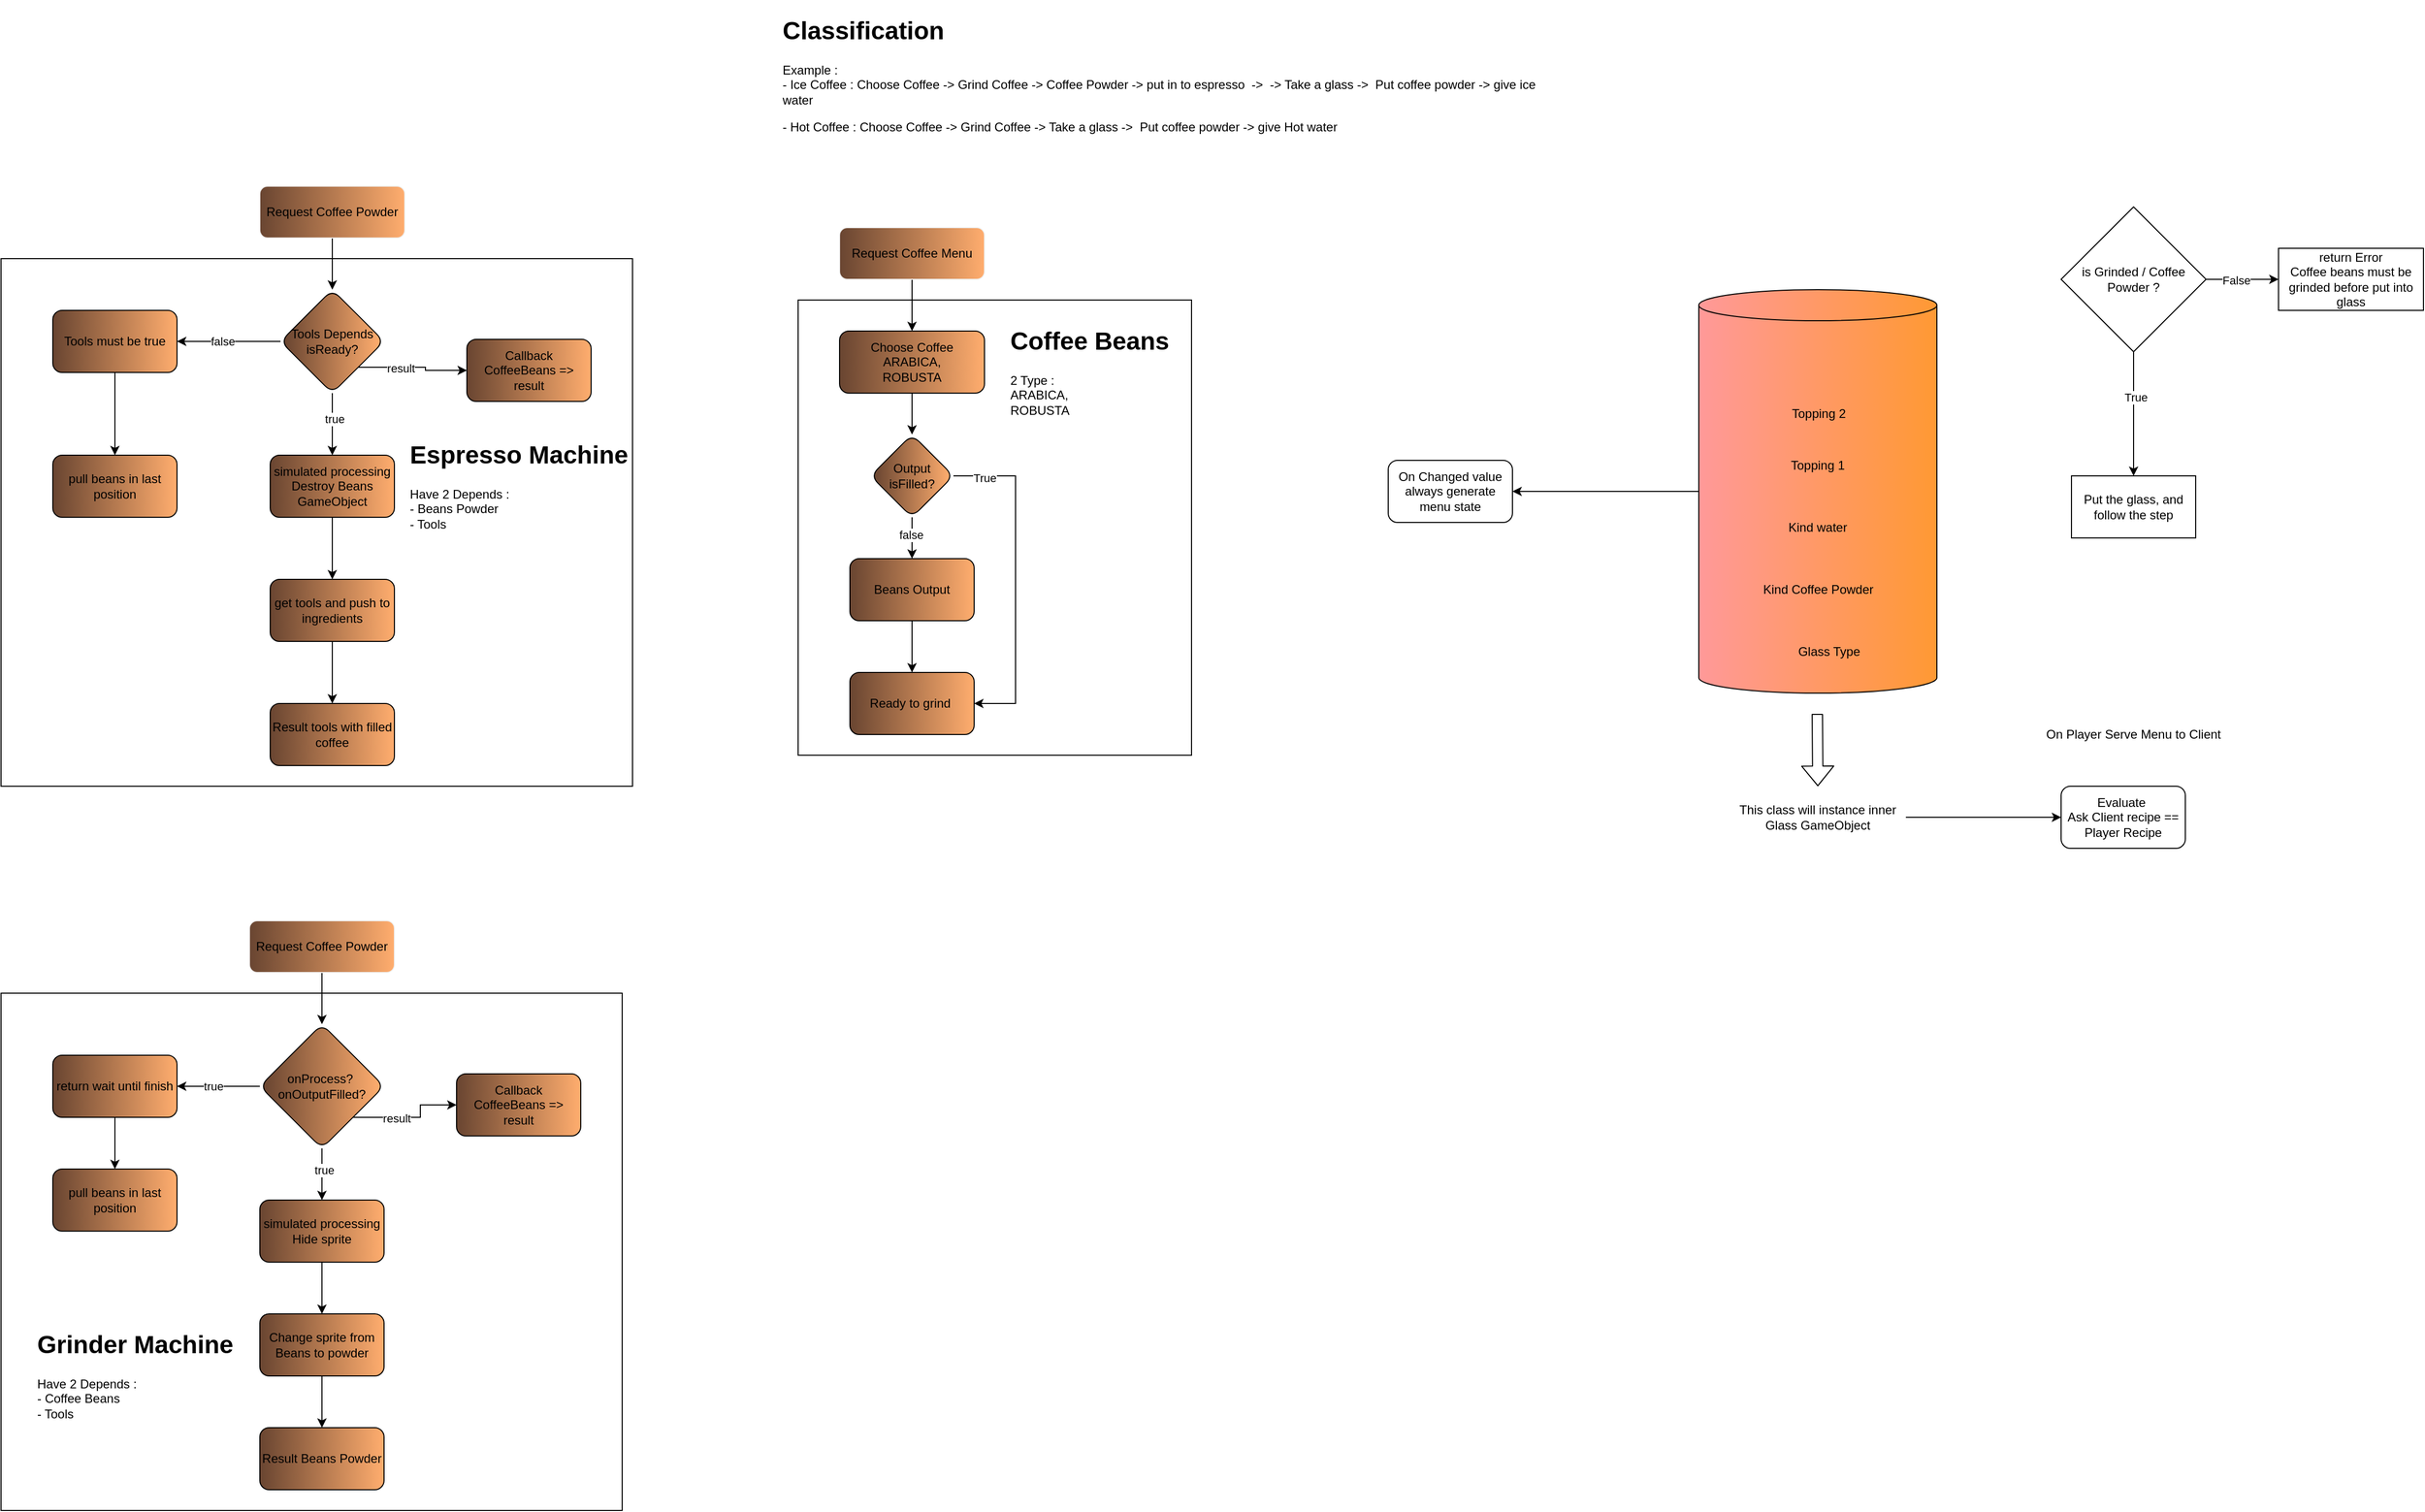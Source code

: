 <mxfile version="14.9.6" type="device"><diagram id="chTrPEt0-uAZ_VDFvn5O" name="Page-1"><mxGraphModel dx="2688" dy="729" grid="1" gridSize="10" guides="1" tooltips="1" connect="1" arrows="1" fold="1" page="1" pageScale="1" pageWidth="850" pageHeight="1100" math="0" shadow="0"><root><mxCell id="0"/><mxCell id="1" parent="0"/><mxCell id="ARhvlk_ndTlMHeD3g9b5-39" value="" style="rounded=0;whiteSpace=wrap;html=1;gradientDirection=west;" vertex="1" parent="1"><mxGeometry x="-780" y="300" width="380" height="440" as="geometry"/></mxCell><mxCell id="ARhvlk_ndTlMHeD3g9b5-1" value="&lt;h1&gt;Classification&lt;/h1&gt;&lt;p&gt;Example :&amp;nbsp;&lt;br&gt;- Ice Coffee : Choose Coffee -&amp;gt; Grind Coffee -&amp;gt; Coffee Powder -&amp;gt; put in to espresso&amp;nbsp; -&amp;gt;&amp;nbsp; -&amp;gt; Take a glass -&amp;gt;&amp;nbsp; Put coffee powder -&amp;gt; give ice water&lt;/p&gt;&lt;p&gt;- Hot Coffee : Choose Coffee -&amp;gt; Grind Coffee -&amp;gt; Take a glass -&amp;gt;&amp;nbsp; Put coffee powder -&amp;gt; give Hot water&lt;br&gt;&lt;/p&gt;" style="text;html=1;strokeColor=none;fillColor=none;spacing=5;spacingTop=-20;whiteSpace=wrap;overflow=hidden;rounded=0;" vertex="1" parent="1"><mxGeometry x="-800" y="20" width="750" height="120" as="geometry"/></mxCell><mxCell id="ARhvlk_ndTlMHeD3g9b5-26" style="edgeStyle=orthogonalEdgeStyle;rounded=0;orthogonalLoop=1;jettySize=auto;html=1;exitX=0;exitY=0.5;exitDx=0;exitDy=0;exitPerimeter=0;entryX=1;entryY=0.5;entryDx=0;entryDy=0;" edge="1" parent="1" source="ARhvlk_ndTlMHeD3g9b5-2" target="ARhvlk_ndTlMHeD3g9b5-24"><mxGeometry relative="1" as="geometry"/></mxCell><mxCell id="ARhvlk_ndTlMHeD3g9b5-2" value="" style="shape=cylinder3;whiteSpace=wrap;html=1;boundedLbl=1;backgroundOutline=1;size=15;gradientDirection=west;gradientColor=#FF9999;fillColor=#FF9933;" vertex="1" parent="1"><mxGeometry x="90" y="290" width="230" height="390" as="geometry"/></mxCell><mxCell id="ARhvlk_ndTlMHeD3g9b5-3" value="Kind Coffee Powder" style="text;html=1;strokeColor=none;fillColor=none;align=center;verticalAlign=middle;whiteSpace=wrap;rounded=0;" vertex="1" parent="1"><mxGeometry x="142.5" y="570" width="125" height="20" as="geometry"/></mxCell><mxCell id="ARhvlk_ndTlMHeD3g9b5-4" value="Kind water" style="text;html=1;strokeColor=none;fillColor=none;align=center;verticalAlign=middle;whiteSpace=wrap;rounded=0;" vertex="1" parent="1"><mxGeometry x="160" y="510" width="90" height="20" as="geometry"/></mxCell><mxCell id="ARhvlk_ndTlMHeD3g9b5-5" value="Glass Type" style="text;html=1;strokeColor=none;fillColor=none;align=center;verticalAlign=middle;whiteSpace=wrap;rounded=0;" vertex="1" parent="1"><mxGeometry x="169" y="630" width="94" height="20" as="geometry"/></mxCell><mxCell id="ARhvlk_ndTlMHeD3g9b5-12" value="" style="edgeStyle=orthogonalEdgeStyle;rounded=0;orthogonalLoop=1;jettySize=auto;html=1;" edge="1" parent="1" source="ARhvlk_ndTlMHeD3g9b5-10" target="ARhvlk_ndTlMHeD3g9b5-11"><mxGeometry relative="1" as="geometry"/></mxCell><mxCell id="ARhvlk_ndTlMHeD3g9b5-13" value="False" style="edgeLabel;html=1;align=center;verticalAlign=middle;resizable=0;points=[];" vertex="1" connectable="0" parent="ARhvlk_ndTlMHeD3g9b5-12"><mxGeometry x="-0.171" y="-1" relative="1" as="geometry"><mxPoint as="offset"/></mxGeometry></mxCell><mxCell id="ARhvlk_ndTlMHeD3g9b5-15" value="" style="edgeStyle=orthogonalEdgeStyle;rounded=0;orthogonalLoop=1;jettySize=auto;html=1;" edge="1" parent="1" source="ARhvlk_ndTlMHeD3g9b5-10" target="ARhvlk_ndTlMHeD3g9b5-14"><mxGeometry relative="1" as="geometry"/></mxCell><mxCell id="ARhvlk_ndTlMHeD3g9b5-16" value="True" style="edgeLabel;html=1;align=center;verticalAlign=middle;resizable=0;points=[];" vertex="1" connectable="0" parent="ARhvlk_ndTlMHeD3g9b5-15"><mxGeometry x="-0.267" y="2" relative="1" as="geometry"><mxPoint as="offset"/></mxGeometry></mxCell><mxCell id="ARhvlk_ndTlMHeD3g9b5-10" value="&lt;span&gt;is Grinded / Coffee Powder ?&lt;/span&gt;" style="rhombus;whiteSpace=wrap;html=1;" vertex="1" parent="1"><mxGeometry x="440" y="210" width="140" height="140" as="geometry"/></mxCell><mxCell id="ARhvlk_ndTlMHeD3g9b5-11" value="return Error&lt;br&gt;Coffee beans must be grinded before put into glass" style="whiteSpace=wrap;html=1;" vertex="1" parent="1"><mxGeometry x="650" y="250" width="140" height="60" as="geometry"/></mxCell><mxCell id="ARhvlk_ndTlMHeD3g9b5-14" value="Put the glass, and follow the step" style="whiteSpace=wrap;html=1;" vertex="1" parent="1"><mxGeometry x="450" y="470" width="120" height="60" as="geometry"/></mxCell><mxCell id="ARhvlk_ndTlMHeD3g9b5-17" value="" style="shape=flexArrow;endArrow=classic;html=1;" edge="1" parent="1"><mxGeometry width="50" height="50" relative="1" as="geometry"><mxPoint x="204.5" y="700" as="sourcePoint"/><mxPoint x="205" y="770" as="targetPoint"/></mxGeometry></mxCell><mxCell id="ARhvlk_ndTlMHeD3g9b5-22" style="edgeStyle=orthogonalEdgeStyle;rounded=0;orthogonalLoop=1;jettySize=auto;html=1;" edge="1" parent="1" source="ARhvlk_ndTlMHeD3g9b5-18" target="ARhvlk_ndTlMHeD3g9b5-21"><mxGeometry relative="1" as="geometry"/></mxCell><mxCell id="ARhvlk_ndTlMHeD3g9b5-18" value="This class will instance inner Glass GameObject" style="text;html=1;strokeColor=none;fillColor=none;align=center;verticalAlign=middle;whiteSpace=wrap;rounded=0;" vertex="1" parent="1"><mxGeometry x="120" y="790" width="170" height="20" as="geometry"/></mxCell><mxCell id="ARhvlk_ndTlMHeD3g9b5-19" value="Topping 1" style="text;html=1;strokeColor=none;fillColor=none;align=center;verticalAlign=middle;whiteSpace=wrap;rounded=0;" vertex="1" parent="1"><mxGeometry x="160" y="450" width="90" height="20" as="geometry"/></mxCell><mxCell id="ARhvlk_ndTlMHeD3g9b5-20" value="Topping 2" style="text;html=1;strokeColor=none;fillColor=none;align=center;verticalAlign=middle;whiteSpace=wrap;rounded=0;" vertex="1" parent="1"><mxGeometry x="161" y="400" width="90" height="20" as="geometry"/></mxCell><mxCell id="ARhvlk_ndTlMHeD3g9b5-21" value="Evaluate&amp;nbsp;&lt;br&gt;Ask Client recipe == Player Recipe" style="rounded=1;whiteSpace=wrap;html=1;" vertex="1" parent="1"><mxGeometry x="440" y="770" width="120" height="60" as="geometry"/></mxCell><mxCell id="ARhvlk_ndTlMHeD3g9b5-23" value="On Player Serve Menu to Client" style="text;html=1;strokeColor=none;fillColor=none;align=center;verticalAlign=middle;whiteSpace=wrap;rounded=0;" vertex="1" parent="1"><mxGeometry x="415" y="710" width="190" height="20" as="geometry"/></mxCell><mxCell id="ARhvlk_ndTlMHeD3g9b5-24" value="" style="rounded=1;whiteSpace=wrap;html=1;" vertex="1" parent="1"><mxGeometry x="-210" y="455" width="120" height="60" as="geometry"/></mxCell><mxCell id="ARhvlk_ndTlMHeD3g9b5-27" value="On Changed value always generate menu state" style="text;html=1;strokeColor=none;fillColor=none;align=center;verticalAlign=middle;whiteSpace=wrap;rounded=0;" vertex="1" parent="1"><mxGeometry x="-210" y="475" width="120" height="20" as="geometry"/></mxCell><mxCell id="ARhvlk_ndTlMHeD3g9b5-32" value="" style="edgeStyle=orthogonalEdgeStyle;rounded=0;orthogonalLoop=1;jettySize=auto;html=1;" edge="1" parent="1" source="ARhvlk_ndTlMHeD3g9b5-30" target="ARhvlk_ndTlMHeD3g9b5-31"><mxGeometry relative="1" as="geometry"/></mxCell><mxCell id="ARhvlk_ndTlMHeD3g9b5-30" value="Request Coffee Menu" style="rounded=1;whiteSpace=wrap;html=1;strokeColor=#f0f0f0;gradientDirection=west;fillColor=#FFAD6E;gradientColor=#694531;" vertex="1" parent="1"><mxGeometry x="-740" y="230" width="140" height="50" as="geometry"/></mxCell><mxCell id="ARhvlk_ndTlMHeD3g9b5-41" value="" style="edgeStyle=orthogonalEdgeStyle;rounded=0;orthogonalLoop=1;jettySize=auto;html=1;" edge="1" parent="1" source="ARhvlk_ndTlMHeD3g9b5-31" target="ARhvlk_ndTlMHeD3g9b5-40"><mxGeometry relative="1" as="geometry"/></mxCell><mxCell id="ARhvlk_ndTlMHeD3g9b5-31" value="Choose Coffee&lt;br&gt;ARABICA,&lt;br&gt;ROBUSTA" style="whiteSpace=wrap;html=1;rounded=1;fillColor=#FFAD6E;gradientColor=#694531;gradientDirection=west;" vertex="1" parent="1"><mxGeometry x="-740" y="330" width="140" height="60" as="geometry"/></mxCell><mxCell id="ARhvlk_ndTlMHeD3g9b5-45" style="edgeStyle=orthogonalEdgeStyle;rounded=0;orthogonalLoop=1;jettySize=auto;html=1;entryX=0.5;entryY=0;entryDx=0;entryDy=0;" edge="1" parent="1" source="ARhvlk_ndTlMHeD3g9b5-33" target="ARhvlk_ndTlMHeD3g9b5-37"><mxGeometry relative="1" as="geometry"/></mxCell><mxCell id="ARhvlk_ndTlMHeD3g9b5-33" value="Beans Output" style="whiteSpace=wrap;html=1;rounded=1;fillColor=#FFAD6E;gradientColor=#694531;gradientDirection=west;" vertex="1" parent="1"><mxGeometry x="-730" y="550" width="120" height="60" as="geometry"/></mxCell><mxCell id="ARhvlk_ndTlMHeD3g9b5-37" value="Ready to grind&amp;nbsp;" style="whiteSpace=wrap;html=1;rounded=1;fillColor=#FFAD6E;gradientColor=#694531;gradientDirection=west;" vertex="1" parent="1"><mxGeometry x="-730" y="660" width="120" height="60" as="geometry"/></mxCell><mxCell id="ARhvlk_ndTlMHeD3g9b5-44" style="edgeStyle=orthogonalEdgeStyle;rounded=0;orthogonalLoop=1;jettySize=auto;html=1;entryX=0.5;entryY=0;entryDx=0;entryDy=0;" edge="1" parent="1" source="ARhvlk_ndTlMHeD3g9b5-40" target="ARhvlk_ndTlMHeD3g9b5-33"><mxGeometry relative="1" as="geometry"/></mxCell><mxCell id="ARhvlk_ndTlMHeD3g9b5-48" value="false" style="edgeLabel;html=1;align=center;verticalAlign=middle;resizable=0;points=[];" vertex="1" connectable="0" parent="ARhvlk_ndTlMHeD3g9b5-44"><mxGeometry x="-0.158" y="-1" relative="1" as="geometry"><mxPoint as="offset"/></mxGeometry></mxCell><mxCell id="ARhvlk_ndTlMHeD3g9b5-46" style="edgeStyle=orthogonalEdgeStyle;rounded=0;orthogonalLoop=1;jettySize=auto;html=1;entryX=1;entryY=0.5;entryDx=0;entryDy=0;" edge="1" parent="1" source="ARhvlk_ndTlMHeD3g9b5-40" target="ARhvlk_ndTlMHeD3g9b5-37"><mxGeometry relative="1" as="geometry"><Array as="points"><mxPoint x="-570" y="470"/><mxPoint x="-570" y="690"/></Array></mxGeometry></mxCell><mxCell id="ARhvlk_ndTlMHeD3g9b5-47" value="True" style="edgeLabel;html=1;align=center;verticalAlign=middle;resizable=0;points=[];" vertex="1" connectable="0" parent="ARhvlk_ndTlMHeD3g9b5-46"><mxGeometry x="-0.816" y="-2" relative="1" as="geometry"><mxPoint as="offset"/></mxGeometry></mxCell><mxCell id="ARhvlk_ndTlMHeD3g9b5-40" value="Output isFilled?" style="rhombus;whiteSpace=wrap;html=1;rounded=1;fillColor=#FFAD6E;gradientColor=#694531;gradientDirection=west;" vertex="1" parent="1"><mxGeometry x="-710" y="430" width="80" height="80" as="geometry"/></mxCell><mxCell id="ARhvlk_ndTlMHeD3g9b5-49" value="&lt;h1&gt;Coffee Beans&lt;/h1&gt;&lt;p&gt;2 Type :&amp;nbsp;&lt;br&gt;ARABICA,&lt;br&gt;ROBUSTA&lt;/p&gt;" style="text;html=1;strokeColor=none;fillColor=none;spacing=5;spacingTop=-20;whiteSpace=wrap;overflow=hidden;rounded=0;" vertex="1" parent="1"><mxGeometry x="-580" y="320" width="190" height="120" as="geometry"/></mxCell><mxCell id="ARhvlk_ndTlMHeD3g9b5-50" value="" style="rounded=0;whiteSpace=wrap;html=1;gradientDirection=west;" vertex="1" parent="1"><mxGeometry x="-1550" y="970" width="600" height="500" as="geometry"/></mxCell><mxCell id="ARhvlk_ndTlMHeD3g9b5-64" style="edgeStyle=orthogonalEdgeStyle;rounded=0;orthogonalLoop=1;jettySize=auto;html=1;entryX=0.5;entryY=0;entryDx=0;entryDy=0;" edge="1" parent="1" source="ARhvlk_ndTlMHeD3g9b5-52" target="ARhvlk_ndTlMHeD3g9b5-62"><mxGeometry relative="1" as="geometry"/></mxCell><mxCell id="ARhvlk_ndTlMHeD3g9b5-52" value="Request Coffee Powder" style="rounded=1;whiteSpace=wrap;html=1;strokeColor=#f0f0f0;gradientDirection=west;fillColor=#FFAD6E;gradientColor=#694531;" vertex="1" parent="1"><mxGeometry x="-1310" y="900" width="140" height="50" as="geometry"/></mxCell><mxCell id="ARhvlk_ndTlMHeD3g9b5-66" value="" style="edgeStyle=orthogonalEdgeStyle;rounded=0;orthogonalLoop=1;jettySize=auto;html=1;" edge="1" parent="1" source="ARhvlk_ndTlMHeD3g9b5-62" target="ARhvlk_ndTlMHeD3g9b5-65"><mxGeometry relative="1" as="geometry"/></mxCell><mxCell id="ARhvlk_ndTlMHeD3g9b5-73" value="true" style="edgeLabel;html=1;align=center;verticalAlign=middle;resizable=0;points=[];" vertex="1" connectable="0" parent="ARhvlk_ndTlMHeD3g9b5-66"><mxGeometry x="-0.161" y="2" relative="1" as="geometry"><mxPoint as="offset"/></mxGeometry></mxCell><mxCell id="ARhvlk_ndTlMHeD3g9b5-71" style="edgeStyle=orthogonalEdgeStyle;rounded=0;orthogonalLoop=1;jettySize=auto;html=1;exitX=1;exitY=1;exitDx=0;exitDy=0;entryX=0;entryY=0.5;entryDx=0;entryDy=0;" edge="1" parent="1" source="ARhvlk_ndTlMHeD3g9b5-62" target="ARhvlk_ndTlMHeD3g9b5-69"><mxGeometry relative="1" as="geometry"/></mxCell><mxCell id="ARhvlk_ndTlMHeD3g9b5-72" value="result" style="edgeLabel;html=1;align=center;verticalAlign=middle;resizable=0;points=[];" vertex="1" connectable="0" parent="ARhvlk_ndTlMHeD3g9b5-71"><mxGeometry x="-0.253" y="-1" relative="1" as="geometry"><mxPoint as="offset"/></mxGeometry></mxCell><mxCell id="ARhvlk_ndTlMHeD3g9b5-78" value="" style="edgeStyle=orthogonalEdgeStyle;rounded=0;orthogonalLoop=1;jettySize=auto;html=1;" edge="1" parent="1" source="ARhvlk_ndTlMHeD3g9b5-62" target="ARhvlk_ndTlMHeD3g9b5-77"><mxGeometry relative="1" as="geometry"/></mxCell><mxCell id="ARhvlk_ndTlMHeD3g9b5-79" value="true" style="edgeLabel;html=1;align=center;verticalAlign=middle;resizable=0;points=[];" vertex="1" connectable="0" parent="ARhvlk_ndTlMHeD3g9b5-78"><mxGeometry x="0.133" relative="1" as="geometry"><mxPoint as="offset"/></mxGeometry></mxCell><mxCell id="ARhvlk_ndTlMHeD3g9b5-62" value="onProcess?&amp;nbsp;&lt;br&gt;onOutputFilled?" style="rhombus;whiteSpace=wrap;html=1;rounded=1;fillColor=#FFAD6E;gradientColor=#694531;gradientDirection=west;" vertex="1" parent="1"><mxGeometry x="-1300" y="1000" width="120" height="120" as="geometry"/></mxCell><mxCell id="ARhvlk_ndTlMHeD3g9b5-63" value="&lt;h1&gt;Grinder Machine&lt;/h1&gt;&lt;p&gt;Have 2 Depends :&lt;br&gt;- Coffee Beans&lt;br&gt;- Tools&lt;/p&gt;" style="text;html=1;strokeColor=none;fillColor=none;spacing=5;spacingTop=-20;whiteSpace=wrap;overflow=hidden;rounded=0;" vertex="1" parent="1"><mxGeometry x="-1520" y="1290" width="200" height="120" as="geometry"/></mxCell><mxCell id="ARhvlk_ndTlMHeD3g9b5-76" value="" style="edgeStyle=orthogonalEdgeStyle;rounded=0;orthogonalLoop=1;jettySize=auto;html=1;" edge="1" parent="1" source="ARhvlk_ndTlMHeD3g9b5-65" target="ARhvlk_ndTlMHeD3g9b5-75"><mxGeometry relative="1" as="geometry"/></mxCell><mxCell id="ARhvlk_ndTlMHeD3g9b5-65" value="simulated processing&lt;br&gt;Hide sprite" style="whiteSpace=wrap;html=1;rounded=1;fillColor=#FFAD6E;gradientColor=#694531;gradientDirection=west;" vertex="1" parent="1"><mxGeometry x="-1300" y="1170" width="120" height="60" as="geometry"/></mxCell><mxCell id="ARhvlk_ndTlMHeD3g9b5-69" value="Callback CoffeeBeans =&amp;gt; result" style="whiteSpace=wrap;html=1;rounded=1;fillColor=#FFAD6E;gradientColor=#694531;gradientDirection=west;" vertex="1" parent="1"><mxGeometry x="-1110" y="1048" width="120" height="60" as="geometry"/></mxCell><mxCell id="ARhvlk_ndTlMHeD3g9b5-104" value="" style="edgeStyle=orthogonalEdgeStyle;rounded=0;orthogonalLoop=1;jettySize=auto;html=1;" edge="1" parent="1" source="ARhvlk_ndTlMHeD3g9b5-75" target="ARhvlk_ndTlMHeD3g9b5-103"><mxGeometry relative="1" as="geometry"/></mxCell><mxCell id="ARhvlk_ndTlMHeD3g9b5-75" value="Change sprite from Beans to powder" style="whiteSpace=wrap;html=1;rounded=1;fillColor=#FFAD6E;gradientColor=#694531;gradientDirection=west;" vertex="1" parent="1"><mxGeometry x="-1300" y="1280" width="120" height="60" as="geometry"/></mxCell><mxCell id="ARhvlk_ndTlMHeD3g9b5-81" style="edgeStyle=orthogonalEdgeStyle;rounded=0;orthogonalLoop=1;jettySize=auto;html=1;entryX=0.5;entryY=0;entryDx=0;entryDy=0;" edge="1" parent="1" source="ARhvlk_ndTlMHeD3g9b5-77" target="ARhvlk_ndTlMHeD3g9b5-80"><mxGeometry relative="1" as="geometry"/></mxCell><mxCell id="ARhvlk_ndTlMHeD3g9b5-77" value="return wait until finish" style="rounded=1;whiteSpace=wrap;html=1;fillColor=#FFAD6E;gradientColor=#694531;gradientDirection=west;" vertex="1" parent="1"><mxGeometry x="-1500" y="1030" width="120" height="60" as="geometry"/></mxCell><mxCell id="ARhvlk_ndTlMHeD3g9b5-80" value="pull beans in last position" style="rounded=1;whiteSpace=wrap;html=1;fillColor=#FFAD6E;gradientColor=#694531;gradientDirection=west;" vertex="1" parent="1"><mxGeometry x="-1500" y="1140" width="120" height="60" as="geometry"/></mxCell><mxCell id="ARhvlk_ndTlMHeD3g9b5-84" value="" style="rounded=0;whiteSpace=wrap;html=1;gradientDirection=west;" vertex="1" parent="1"><mxGeometry x="-1550" y="260" width="610" height="510" as="geometry"/></mxCell><mxCell id="ARhvlk_ndTlMHeD3g9b5-85" style="edgeStyle=orthogonalEdgeStyle;rounded=0;orthogonalLoop=1;jettySize=auto;html=1;entryX=0.5;entryY=0;entryDx=0;entryDy=0;" edge="1" parent="1" source="ARhvlk_ndTlMHeD3g9b5-86" target="ARhvlk_ndTlMHeD3g9b5-93"><mxGeometry relative="1" as="geometry"/></mxCell><mxCell id="ARhvlk_ndTlMHeD3g9b5-86" value="Request Coffee Powder" style="rounded=1;whiteSpace=wrap;html=1;strokeColor=#f0f0f0;gradientDirection=west;fillColor=#FFAD6E;gradientColor=#694531;" vertex="1" parent="1"><mxGeometry x="-1300" y="190" width="140" height="50" as="geometry"/></mxCell><mxCell id="ARhvlk_ndTlMHeD3g9b5-87" value="" style="edgeStyle=orthogonalEdgeStyle;rounded=0;orthogonalLoop=1;jettySize=auto;html=1;" edge="1" parent="1" source="ARhvlk_ndTlMHeD3g9b5-93" target="ARhvlk_ndTlMHeD3g9b5-96"><mxGeometry relative="1" as="geometry"/></mxCell><mxCell id="ARhvlk_ndTlMHeD3g9b5-88" value="true" style="edgeLabel;html=1;align=center;verticalAlign=middle;resizable=0;points=[];" vertex="1" connectable="0" parent="ARhvlk_ndTlMHeD3g9b5-87"><mxGeometry x="-0.161" y="2" relative="1" as="geometry"><mxPoint as="offset"/></mxGeometry></mxCell><mxCell id="ARhvlk_ndTlMHeD3g9b5-89" style="edgeStyle=orthogonalEdgeStyle;rounded=0;orthogonalLoop=1;jettySize=auto;html=1;exitX=1;exitY=1;exitDx=0;exitDy=0;entryX=0;entryY=0.5;entryDx=0;entryDy=0;" edge="1" parent="1" source="ARhvlk_ndTlMHeD3g9b5-93" target="ARhvlk_ndTlMHeD3g9b5-97"><mxGeometry relative="1" as="geometry"/></mxCell><mxCell id="ARhvlk_ndTlMHeD3g9b5-90" value="result" style="edgeLabel;html=1;align=center;verticalAlign=middle;resizable=0;points=[];" vertex="1" connectable="0" parent="ARhvlk_ndTlMHeD3g9b5-89"><mxGeometry x="-0.253" y="-1" relative="1" as="geometry"><mxPoint as="offset"/></mxGeometry></mxCell><mxCell id="ARhvlk_ndTlMHeD3g9b5-91" value="" style="edgeStyle=orthogonalEdgeStyle;rounded=0;orthogonalLoop=1;jettySize=auto;html=1;" edge="1" parent="1" source="ARhvlk_ndTlMHeD3g9b5-93" target="ARhvlk_ndTlMHeD3g9b5-100"><mxGeometry relative="1" as="geometry"/></mxCell><mxCell id="ARhvlk_ndTlMHeD3g9b5-92" value="false" style="edgeLabel;html=1;align=center;verticalAlign=middle;resizable=0;points=[];" vertex="1" connectable="0" parent="ARhvlk_ndTlMHeD3g9b5-91"><mxGeometry x="0.133" relative="1" as="geometry"><mxPoint as="offset"/></mxGeometry></mxCell><mxCell id="ARhvlk_ndTlMHeD3g9b5-93" value="Tools Depends&lt;br&gt;isReady?" style="rhombus;whiteSpace=wrap;html=1;rounded=1;fillColor=#FFAD6E;gradientColor=#694531;gradientDirection=west;" vertex="1" parent="1"><mxGeometry x="-1280" y="290" width="100" height="100" as="geometry"/></mxCell><mxCell id="ARhvlk_ndTlMHeD3g9b5-94" value="&lt;h1&gt;Espresso Machine&lt;/h1&gt;&lt;p&gt;Have 2 Depends :&lt;br&gt;- Beans Powder&lt;br&gt;- Tools&lt;/p&gt;" style="text;html=1;strokeColor=none;fillColor=none;spacing=5;spacingTop=-20;whiteSpace=wrap;overflow=hidden;rounded=0;" vertex="1" parent="1"><mxGeometry x="-1160" y="430" width="220" height="120" as="geometry"/></mxCell><mxCell id="ARhvlk_ndTlMHeD3g9b5-95" value="" style="edgeStyle=orthogonalEdgeStyle;rounded=0;orthogonalLoop=1;jettySize=auto;html=1;" edge="1" parent="1" source="ARhvlk_ndTlMHeD3g9b5-96" target="ARhvlk_ndTlMHeD3g9b5-98"><mxGeometry relative="1" as="geometry"/></mxCell><mxCell id="ARhvlk_ndTlMHeD3g9b5-96" value="simulated processing&lt;br&gt;Destroy Beans GameObject" style="whiteSpace=wrap;html=1;rounded=1;fillColor=#FFAD6E;gradientColor=#694531;gradientDirection=west;" vertex="1" parent="1"><mxGeometry x="-1290" y="450" width="120" height="60" as="geometry"/></mxCell><mxCell id="ARhvlk_ndTlMHeD3g9b5-97" value="Callback CoffeeBeans =&amp;gt; result" style="whiteSpace=wrap;html=1;rounded=1;fillColor=#FFAD6E;gradientColor=#694531;gradientDirection=west;" vertex="1" parent="1"><mxGeometry x="-1100" y="338" width="120" height="60" as="geometry"/></mxCell><mxCell id="ARhvlk_ndTlMHeD3g9b5-107" value="" style="edgeStyle=orthogonalEdgeStyle;rounded=0;orthogonalLoop=1;jettySize=auto;html=1;" edge="1" parent="1" source="ARhvlk_ndTlMHeD3g9b5-98" target="ARhvlk_ndTlMHeD3g9b5-106"><mxGeometry relative="1" as="geometry"/></mxCell><mxCell id="ARhvlk_ndTlMHeD3g9b5-98" value="get tools and push to ingredients" style="whiteSpace=wrap;html=1;rounded=1;fillColor=#FFAD6E;gradientColor=#694531;gradientDirection=west;" vertex="1" parent="1"><mxGeometry x="-1290" y="570" width="120" height="60" as="geometry"/></mxCell><mxCell id="ARhvlk_ndTlMHeD3g9b5-99" style="edgeStyle=orthogonalEdgeStyle;rounded=0;orthogonalLoop=1;jettySize=auto;html=1;entryX=0.5;entryY=0;entryDx=0;entryDy=0;" edge="1" parent="1" source="ARhvlk_ndTlMHeD3g9b5-100" target="ARhvlk_ndTlMHeD3g9b5-101"><mxGeometry relative="1" as="geometry"/></mxCell><mxCell id="ARhvlk_ndTlMHeD3g9b5-100" value="Tools must be true" style="rounded=1;whiteSpace=wrap;html=1;fillColor=#FFAD6E;gradientColor=#694531;gradientDirection=west;" vertex="1" parent="1"><mxGeometry x="-1500" y="310" width="120" height="60" as="geometry"/></mxCell><mxCell id="ARhvlk_ndTlMHeD3g9b5-101" value="pull beans in last position" style="rounded=1;whiteSpace=wrap;html=1;fillColor=#FFAD6E;gradientColor=#694531;gradientDirection=west;" vertex="1" parent="1"><mxGeometry x="-1500" y="450" width="120" height="60" as="geometry"/></mxCell><mxCell id="ARhvlk_ndTlMHeD3g9b5-103" value="Result Beans Powder" style="whiteSpace=wrap;html=1;rounded=1;fillColor=#FFAD6E;gradientColor=#694531;gradientDirection=west;" vertex="1" parent="1"><mxGeometry x="-1300" y="1390" width="120" height="60" as="geometry"/></mxCell><mxCell id="ARhvlk_ndTlMHeD3g9b5-106" value="Result tools with filled coffee" style="whiteSpace=wrap;html=1;rounded=1;fillColor=#FFAD6E;gradientColor=#694531;gradientDirection=west;" vertex="1" parent="1"><mxGeometry x="-1290" y="690" width="120" height="60" as="geometry"/></mxCell></root></mxGraphModel></diagram></mxfile>